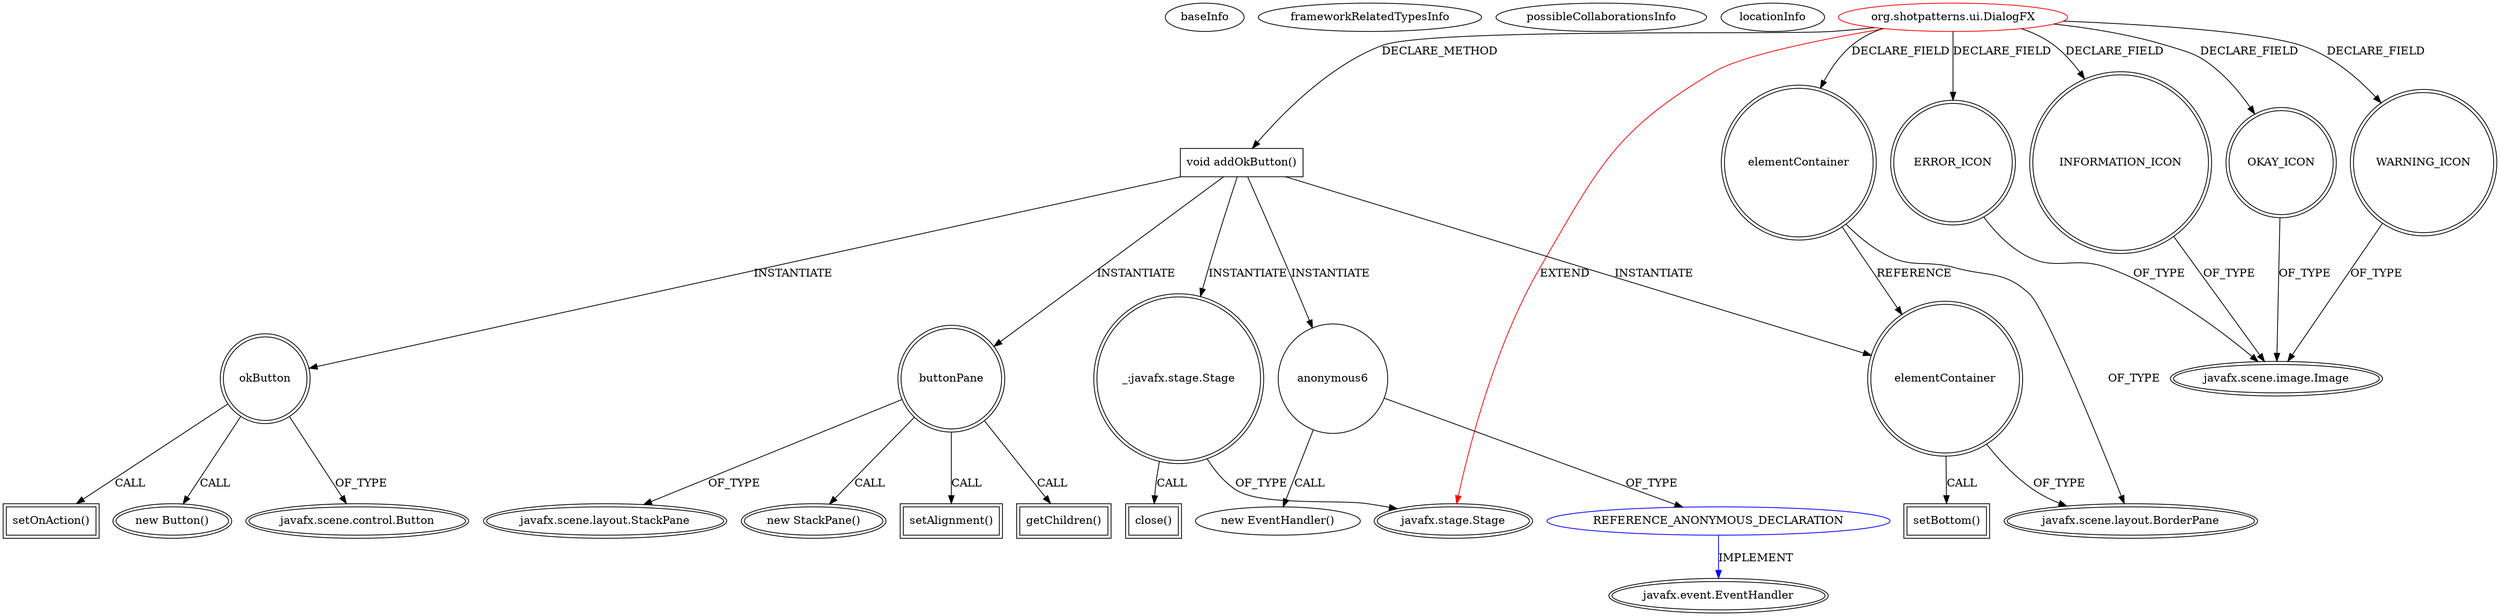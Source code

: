 digraph {
baseInfo[graphId=2237,category="extension_graph",isAnonymous=false,possibleRelation=true]
frameworkRelatedTypesInfo[0="javafx.stage.Stage"]
possibleCollaborationsInfo[0="2237~CLIENT_METHOD_DECLARATION-INSTANTIATION-~javafx.stage.Stage ~javafx.event.EventHandler ~false~true"]
locationInfo[projectName="c1um5y-ShotPatterns",filePath="/c1um5y-ShotPatterns/ShotPatterns-master/src/org/shotpatterns/ui/DialogFX.java",contextSignature="DialogFX",graphId="2237"]
0[label="org.shotpatterns.ui.DialogFX",vertexType="ROOT_CLIENT_CLASS_DECLARATION",isFrameworkType=false,color=red]
1[label="javafx.stage.Stage",vertexType="FRAMEWORK_CLASS_TYPE",isFrameworkType=true,peripheries=2]
2[label="ERROR_ICON",vertexType="FIELD_DECLARATION",isFrameworkType=true,peripheries=2,shape=circle]
3[label="javafx.scene.image.Image",vertexType="FRAMEWORK_CLASS_TYPE",isFrameworkType=true,peripheries=2]
4[label="INFORMATION_ICON",vertexType="FIELD_DECLARATION",isFrameworkType=true,peripheries=2,shape=circle]
6[label="OKAY_ICON",vertexType="FIELD_DECLARATION",isFrameworkType=true,peripheries=2,shape=circle]
8[label="WARNING_ICON",vertexType="FIELD_DECLARATION",isFrameworkType=true,peripheries=2,shape=circle]
10[label="elementContainer",vertexType="FIELD_DECLARATION",isFrameworkType=true,peripheries=2,shape=circle]
11[label="javafx.scene.layout.BorderPane",vertexType="FRAMEWORK_CLASS_TYPE",isFrameworkType=true,peripheries=2]
12[label="void addOkButton()",vertexType="CLIENT_METHOD_DECLARATION",isFrameworkType=false,shape=box]
14[label="buttonPane",vertexType="VARIABLE_EXPRESION",isFrameworkType=true,peripheries=2,shape=circle]
15[label="javafx.scene.layout.StackPane",vertexType="FRAMEWORK_CLASS_TYPE",isFrameworkType=true,peripheries=2]
13[label="new StackPane()",vertexType="CONSTRUCTOR_CALL",isFrameworkType=true,peripheries=2]
17[label="okButton",vertexType="VARIABLE_EXPRESION",isFrameworkType=true,peripheries=2,shape=circle]
18[label="javafx.scene.control.Button",vertexType="FRAMEWORK_CLASS_TYPE",isFrameworkType=true,peripheries=2]
16[label="new Button()",vertexType="CONSTRUCTOR_CALL",isFrameworkType=true,peripheries=2]
20[label="setAlignment()",vertexType="INSIDE_CALL",isFrameworkType=true,peripheries=2,shape=box]
22[label="getChildren()",vertexType="INSIDE_CALL",isFrameworkType=true,peripheries=2,shape=box]
23[label="elementContainer",vertexType="VARIABLE_EXPRESION",isFrameworkType=true,peripheries=2,shape=circle]
24[label="setBottom()",vertexType="INSIDE_CALL",isFrameworkType=true,peripheries=2,shape=box]
27[label="setOnAction()",vertexType="INSIDE_CALL",isFrameworkType=true,peripheries=2,shape=box]
29[label="anonymous6",vertexType="VARIABLE_EXPRESION",isFrameworkType=false,shape=circle]
30[label="REFERENCE_ANONYMOUS_DECLARATION",vertexType="REFERENCE_ANONYMOUS_DECLARATION",isFrameworkType=false,color=blue]
31[label="javafx.event.EventHandler",vertexType="FRAMEWORK_INTERFACE_TYPE",isFrameworkType=true,peripheries=2]
28[label="new EventHandler()",vertexType="CONSTRUCTOR_CALL",isFrameworkType=false]
32[label="_:javafx.stage.Stage",vertexType="VARIABLE_EXPRESION",isFrameworkType=true,peripheries=2,shape=circle]
33[label="close()",vertexType="INSIDE_CALL",isFrameworkType=true,peripheries=2,shape=box]
0->1[label="EXTEND",color=red]
0->2[label="DECLARE_FIELD"]
2->3[label="OF_TYPE"]
0->4[label="DECLARE_FIELD"]
4->3[label="OF_TYPE"]
0->6[label="DECLARE_FIELD"]
6->3[label="OF_TYPE"]
0->8[label="DECLARE_FIELD"]
8->3[label="OF_TYPE"]
0->10[label="DECLARE_FIELD"]
10->11[label="OF_TYPE"]
0->12[label="DECLARE_METHOD"]
12->14[label="INSTANTIATE"]
14->15[label="OF_TYPE"]
14->13[label="CALL"]
12->17[label="INSTANTIATE"]
17->18[label="OF_TYPE"]
17->16[label="CALL"]
14->20[label="CALL"]
14->22[label="CALL"]
12->23[label="INSTANTIATE"]
10->23[label="REFERENCE"]
23->11[label="OF_TYPE"]
23->24[label="CALL"]
17->27[label="CALL"]
12->29[label="INSTANTIATE"]
30->31[label="IMPLEMENT",color=blue]
29->30[label="OF_TYPE"]
29->28[label="CALL"]
12->32[label="INSTANTIATE"]
32->1[label="OF_TYPE"]
32->33[label="CALL"]
}
